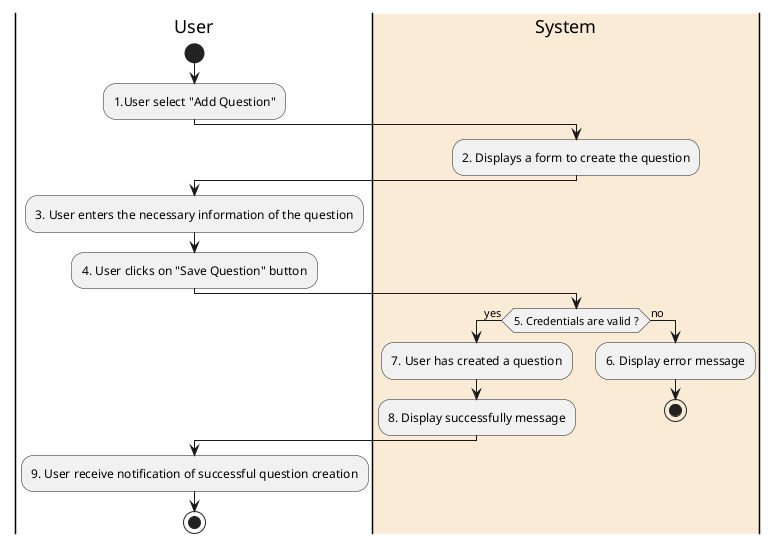 @startuml
|User|
start
:1.User select "Add Question";
|#AntiqueWhite|System|
:2. Displays a form to create the question;
|User|
:3. User enters the necessary information of the question;
|User|
:4. User clicks on "Save Question" button;
|#AntiqueWhite|System|
if (5. Credentials are valid ?) then (yes)
  :7. User has created a question;
  :8. Display successfully message;
else (no)
|#AntiqueWhite|System|
  :6. Display error message;
  stop
endif
|User|
:9. User receive notification of successful question creation;
|User|
stop
@enduml